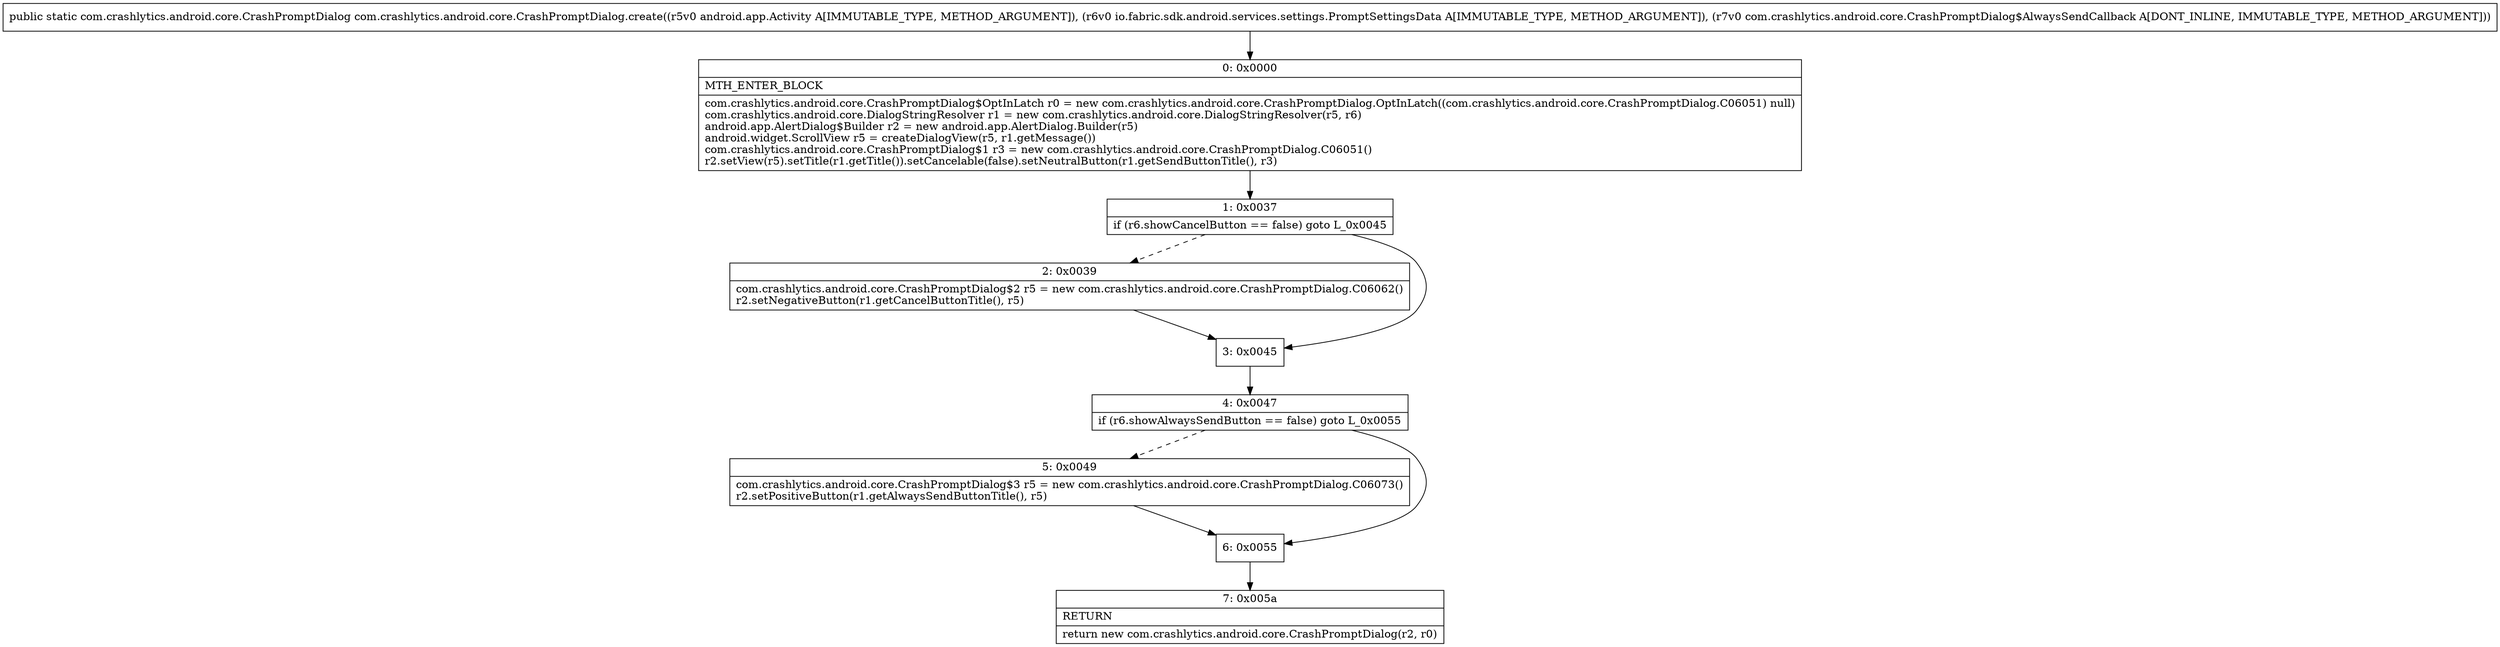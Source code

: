 digraph "CFG forcom.crashlytics.android.core.CrashPromptDialog.create(Landroid\/app\/Activity;Lio\/fabric\/sdk\/android\/services\/settings\/PromptSettingsData;Lcom\/crashlytics\/android\/core\/CrashPromptDialog$AlwaysSendCallback;)Lcom\/crashlytics\/android\/core\/CrashPromptDialog;" {
Node_0 [shape=record,label="{0\:\ 0x0000|MTH_ENTER_BLOCK\l|com.crashlytics.android.core.CrashPromptDialog$OptInLatch r0 = new com.crashlytics.android.core.CrashPromptDialog.OptInLatch((com.crashlytics.android.core.CrashPromptDialog.C06051) null)\lcom.crashlytics.android.core.DialogStringResolver r1 = new com.crashlytics.android.core.DialogStringResolver(r5, r6)\landroid.app.AlertDialog$Builder r2 = new android.app.AlertDialog.Builder(r5)\landroid.widget.ScrollView r5 = createDialogView(r5, r1.getMessage())\lcom.crashlytics.android.core.CrashPromptDialog$1 r3 = new com.crashlytics.android.core.CrashPromptDialog.C06051()\lr2.setView(r5).setTitle(r1.getTitle()).setCancelable(false).setNeutralButton(r1.getSendButtonTitle(), r3)\l}"];
Node_1 [shape=record,label="{1\:\ 0x0037|if (r6.showCancelButton == false) goto L_0x0045\l}"];
Node_2 [shape=record,label="{2\:\ 0x0039|com.crashlytics.android.core.CrashPromptDialog$2 r5 = new com.crashlytics.android.core.CrashPromptDialog.C06062()\lr2.setNegativeButton(r1.getCancelButtonTitle(), r5)\l}"];
Node_3 [shape=record,label="{3\:\ 0x0045}"];
Node_4 [shape=record,label="{4\:\ 0x0047|if (r6.showAlwaysSendButton == false) goto L_0x0055\l}"];
Node_5 [shape=record,label="{5\:\ 0x0049|com.crashlytics.android.core.CrashPromptDialog$3 r5 = new com.crashlytics.android.core.CrashPromptDialog.C06073()\lr2.setPositiveButton(r1.getAlwaysSendButtonTitle(), r5)\l}"];
Node_6 [shape=record,label="{6\:\ 0x0055}"];
Node_7 [shape=record,label="{7\:\ 0x005a|RETURN\l|return new com.crashlytics.android.core.CrashPromptDialog(r2, r0)\l}"];
MethodNode[shape=record,label="{public static com.crashlytics.android.core.CrashPromptDialog com.crashlytics.android.core.CrashPromptDialog.create((r5v0 android.app.Activity A[IMMUTABLE_TYPE, METHOD_ARGUMENT]), (r6v0 io.fabric.sdk.android.services.settings.PromptSettingsData A[IMMUTABLE_TYPE, METHOD_ARGUMENT]), (r7v0 com.crashlytics.android.core.CrashPromptDialog$AlwaysSendCallback A[DONT_INLINE, IMMUTABLE_TYPE, METHOD_ARGUMENT])) }"];
MethodNode -> Node_0;
Node_0 -> Node_1;
Node_1 -> Node_2[style=dashed];
Node_1 -> Node_3;
Node_2 -> Node_3;
Node_3 -> Node_4;
Node_4 -> Node_5[style=dashed];
Node_4 -> Node_6;
Node_5 -> Node_6;
Node_6 -> Node_7;
}

